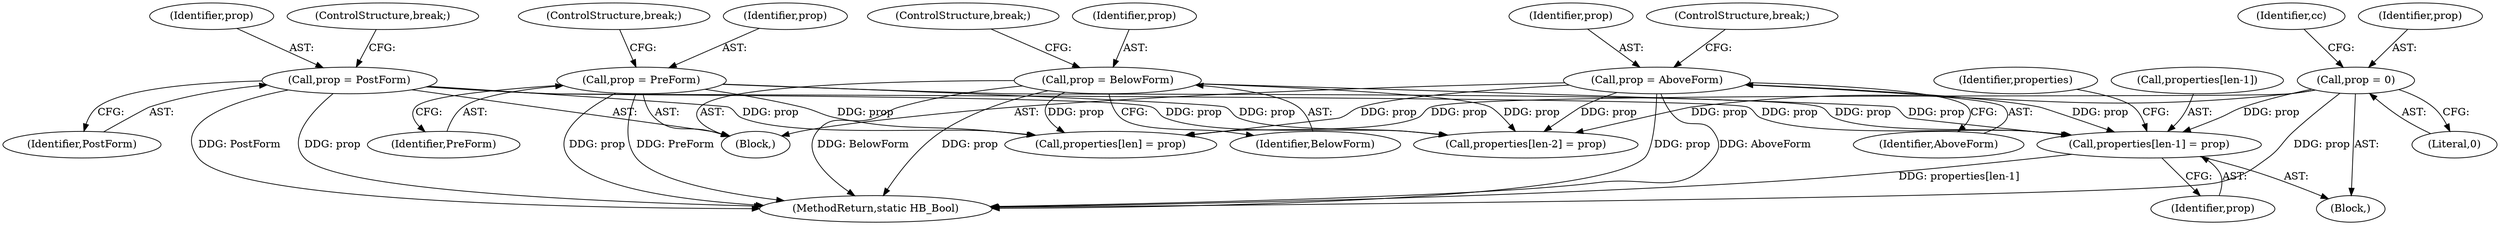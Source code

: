 digraph "0_Chrome_2953a669ec0a32a25c6250d34bf895ec0eb63d27@array" {
"1000513" [label="(Call,properties[len-1] = prop)"];
"1000497" [label="(Call,prop = BelowForm)"];
"1000502" [label="(Call,prop = AboveForm)"];
"1000492" [label="(Call,prop = PreForm)"];
"1000507" [label="(Call,prop = PostForm)"];
"1000483" [label="(Call,prop = 0)"];
"1000481" [label="(Block,)"];
"1000509" [label="(Identifier,PostForm)"];
"1000497" [label="(Call,prop = BelowForm)"];
"1000503" [label="(Identifier,prop)"];
"1000490" [label="(Block,)"];
"1000500" [label="(ControlStructure,break;)"];
"1000495" [label="(ControlStructure,break;)"];
"1000522" [label="(Identifier,properties)"];
"1000513" [label="(Call,properties[len-1] = prop)"];
"1000483" [label="(Call,prop = 0)"];
"1000498" [label="(Identifier,prop)"];
"1000502" [label="(Call,prop = AboveForm)"];
"1000499" [label="(Identifier,BelowForm)"];
"1000505" [label="(ControlStructure,break;)"];
"1000485" [label="(Literal,0)"];
"1000520" [label="(Call,properties[len] = prop)"];
"1000535" [label="(Call,properties[len-2] = prop)"];
"1000504" [label="(Identifier,AboveForm)"];
"1000494" [label="(Identifier,PreForm)"];
"1000492" [label="(Call,prop = PreForm)"];
"1000488" [label="(Identifier,cc)"];
"1000508" [label="(Identifier,prop)"];
"1000514" [label="(Call,properties[len-1])"];
"1000493" [label="(Identifier,prop)"];
"1000507" [label="(Call,prop = PostForm)"];
"1000510" [label="(ControlStructure,break;)"];
"1000484" [label="(Identifier,prop)"];
"1000519" [label="(Identifier,prop)"];
"1000789" [label="(MethodReturn,static HB_Bool)"];
"1000513" -> "1000481"  [label="AST: "];
"1000513" -> "1000519"  [label="CFG: "];
"1000514" -> "1000513"  [label="AST: "];
"1000519" -> "1000513"  [label="AST: "];
"1000522" -> "1000513"  [label="CFG: "];
"1000513" -> "1000789"  [label="DDG: properties[len-1]"];
"1000497" -> "1000513"  [label="DDG: prop"];
"1000502" -> "1000513"  [label="DDG: prop"];
"1000492" -> "1000513"  [label="DDG: prop"];
"1000507" -> "1000513"  [label="DDG: prop"];
"1000483" -> "1000513"  [label="DDG: prop"];
"1000497" -> "1000490"  [label="AST: "];
"1000497" -> "1000499"  [label="CFG: "];
"1000498" -> "1000497"  [label="AST: "];
"1000499" -> "1000497"  [label="AST: "];
"1000500" -> "1000497"  [label="CFG: "];
"1000497" -> "1000789"  [label="DDG: prop"];
"1000497" -> "1000789"  [label="DDG: BelowForm"];
"1000497" -> "1000520"  [label="DDG: prop"];
"1000497" -> "1000535"  [label="DDG: prop"];
"1000502" -> "1000490"  [label="AST: "];
"1000502" -> "1000504"  [label="CFG: "];
"1000503" -> "1000502"  [label="AST: "];
"1000504" -> "1000502"  [label="AST: "];
"1000505" -> "1000502"  [label="CFG: "];
"1000502" -> "1000789"  [label="DDG: prop"];
"1000502" -> "1000789"  [label="DDG: AboveForm"];
"1000502" -> "1000520"  [label="DDG: prop"];
"1000502" -> "1000535"  [label="DDG: prop"];
"1000492" -> "1000490"  [label="AST: "];
"1000492" -> "1000494"  [label="CFG: "];
"1000493" -> "1000492"  [label="AST: "];
"1000494" -> "1000492"  [label="AST: "];
"1000495" -> "1000492"  [label="CFG: "];
"1000492" -> "1000789"  [label="DDG: PreForm"];
"1000492" -> "1000789"  [label="DDG: prop"];
"1000492" -> "1000520"  [label="DDG: prop"];
"1000492" -> "1000535"  [label="DDG: prop"];
"1000507" -> "1000490"  [label="AST: "];
"1000507" -> "1000509"  [label="CFG: "];
"1000508" -> "1000507"  [label="AST: "];
"1000509" -> "1000507"  [label="AST: "];
"1000510" -> "1000507"  [label="CFG: "];
"1000507" -> "1000789"  [label="DDG: PostForm"];
"1000507" -> "1000789"  [label="DDG: prop"];
"1000507" -> "1000520"  [label="DDG: prop"];
"1000507" -> "1000535"  [label="DDG: prop"];
"1000483" -> "1000481"  [label="AST: "];
"1000483" -> "1000485"  [label="CFG: "];
"1000484" -> "1000483"  [label="AST: "];
"1000485" -> "1000483"  [label="AST: "];
"1000488" -> "1000483"  [label="CFG: "];
"1000483" -> "1000789"  [label="DDG: prop"];
"1000483" -> "1000520"  [label="DDG: prop"];
"1000483" -> "1000535"  [label="DDG: prop"];
}
